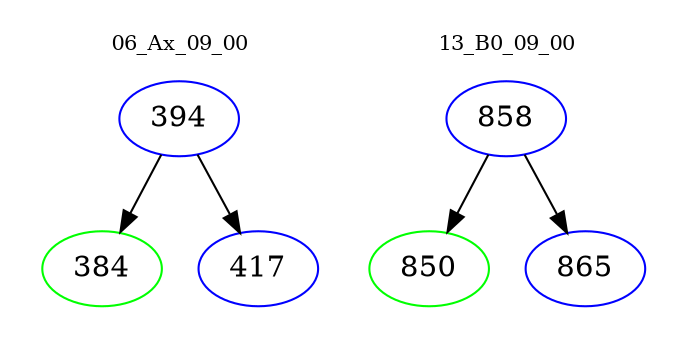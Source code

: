 digraph{
subgraph cluster_0 {
color = white
label = "06_Ax_09_00";
fontsize=10;
T0_394 [label="394", color="blue"]
T0_394 -> T0_384 [color="black"]
T0_384 [label="384", color="green"]
T0_394 -> T0_417 [color="black"]
T0_417 [label="417", color="blue"]
}
subgraph cluster_1 {
color = white
label = "13_B0_09_00";
fontsize=10;
T1_858 [label="858", color="blue"]
T1_858 -> T1_850 [color="black"]
T1_850 [label="850", color="green"]
T1_858 -> T1_865 [color="black"]
T1_865 [label="865", color="blue"]
}
}
